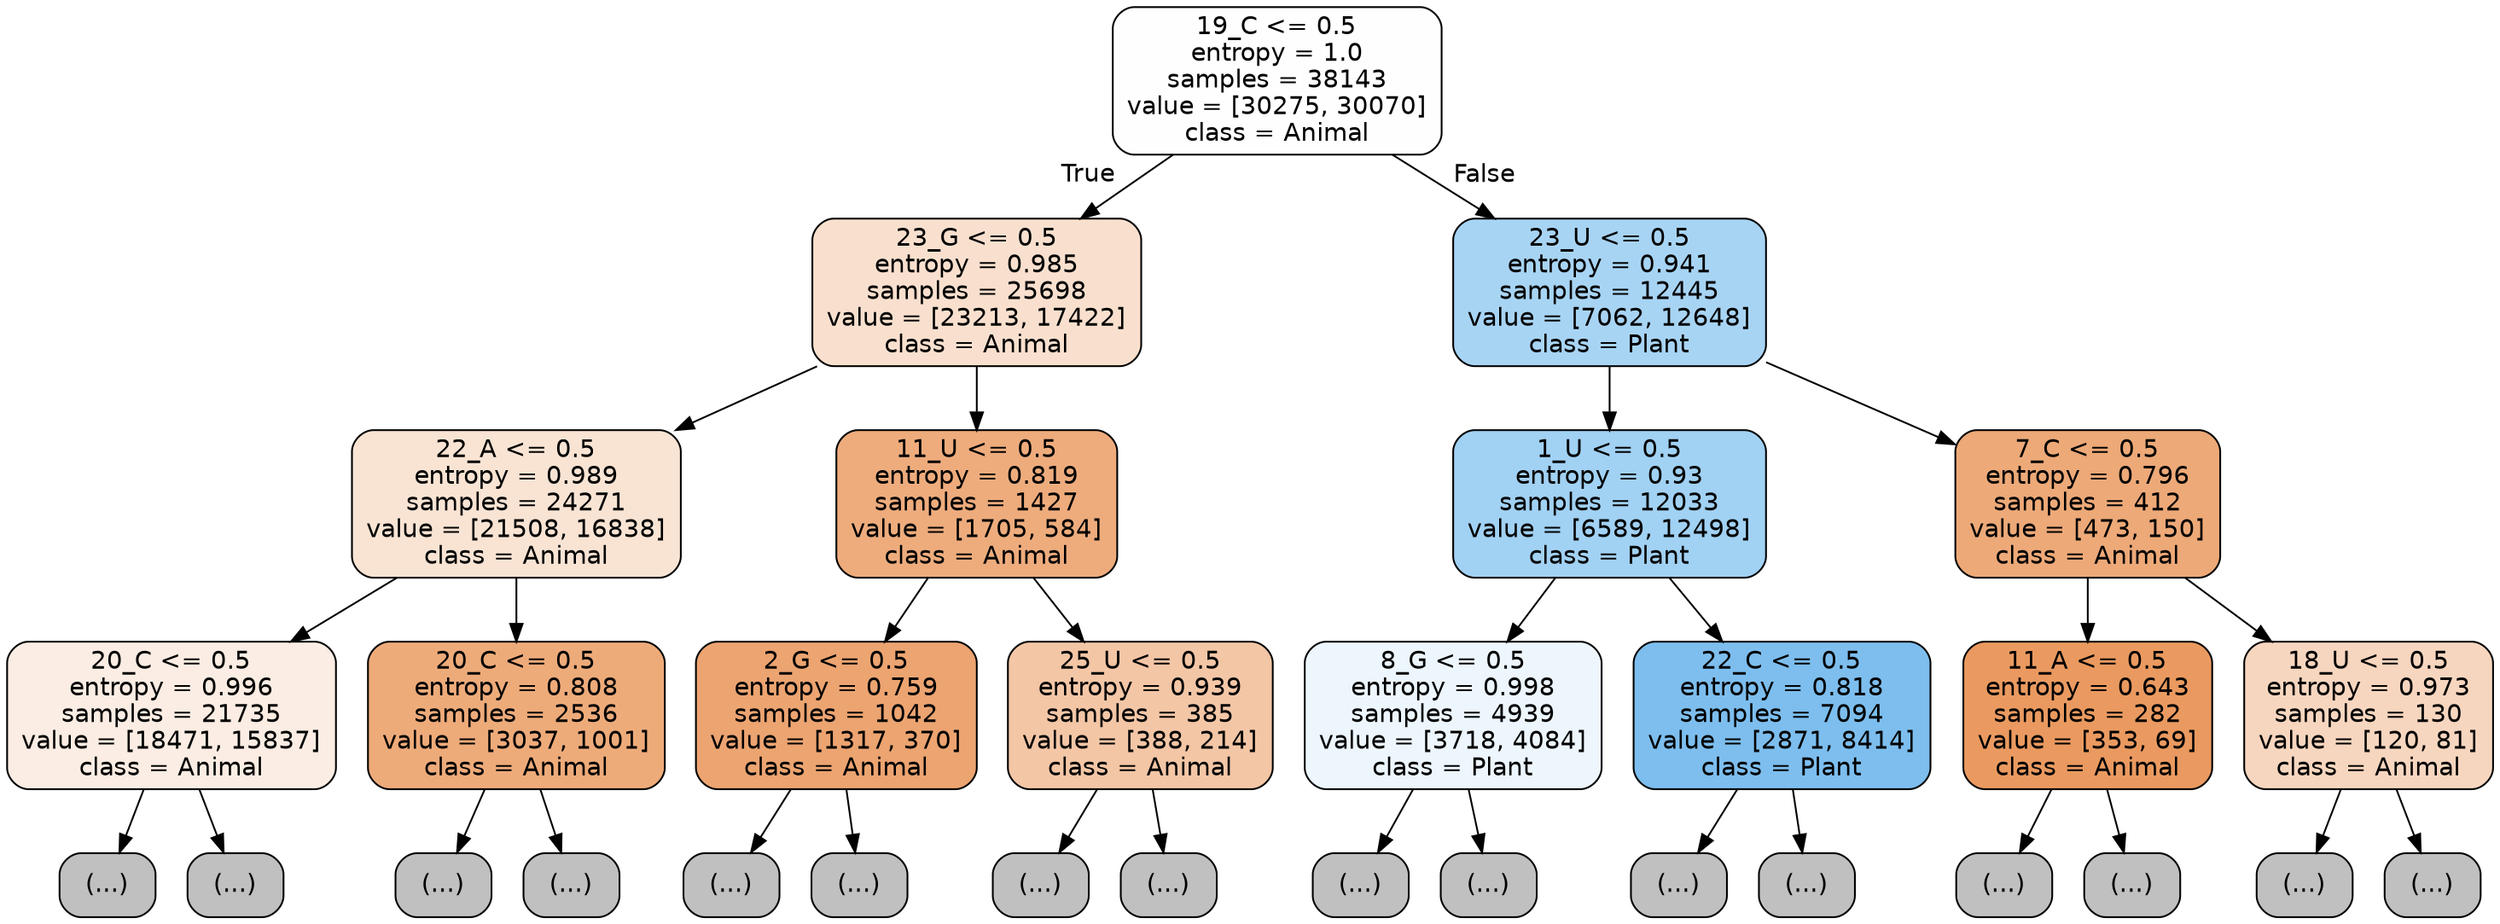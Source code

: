 digraph Tree {
node [shape=box, style="filled, rounded", color="black", fontname="helvetica"] ;
edge [fontname="helvetica"] ;
0 [label="19_C <= 0.5\nentropy = 1.0\nsamples = 38143\nvalue = [30275, 30070]\nclass = Animal", fillcolor="#fffefe"] ;
1 [label="23_G <= 0.5\nentropy = 0.985\nsamples = 25698\nvalue = [23213, 17422]\nclass = Animal", fillcolor="#f9e0ce"] ;
0 -> 1 [labeldistance=2.5, labelangle=45, headlabel="True"] ;
2 [label="22_A <= 0.5\nentropy = 0.989\nsamples = 24271\nvalue = [21508, 16838]\nclass = Animal", fillcolor="#f9e4d4"] ;
1 -> 2 ;
3 [label="20_C <= 0.5\nentropy = 0.996\nsamples = 21735\nvalue = [18471, 15837]\nclass = Animal", fillcolor="#fbede3"] ;
2 -> 3 ;
4 [label="(...)", fillcolor="#C0C0C0"] ;
3 -> 4 ;
8217 [label="(...)", fillcolor="#C0C0C0"] ;
3 -> 8217 ;
10804 [label="20_C <= 0.5\nentropy = 0.808\nsamples = 2536\nvalue = [3037, 1001]\nclass = Animal", fillcolor="#eeab7a"] ;
2 -> 10804 ;
10805 [label="(...)", fillcolor="#C0C0C0"] ;
10804 -> 10805 ;
11754 [label="(...)", fillcolor="#C0C0C0"] ;
10804 -> 11754 ;
12035 [label="11_U <= 0.5\nentropy = 0.819\nsamples = 1427\nvalue = [1705, 584]\nclass = Animal", fillcolor="#eeac7d"] ;
1 -> 12035 ;
12036 [label="2_G <= 0.5\nentropy = 0.759\nsamples = 1042\nvalue = [1317, 370]\nclass = Animal", fillcolor="#eca471"] ;
12035 -> 12036 ;
12037 [label="(...)", fillcolor="#C0C0C0"] ;
12036 -> 12037 ;
12370 [label="(...)", fillcolor="#C0C0C0"] ;
12036 -> 12370 ;
12473 [label="25_U <= 0.5\nentropy = 0.939\nsamples = 385\nvalue = [388, 214]\nclass = Animal", fillcolor="#f3c6a6"] ;
12035 -> 12473 ;
12474 [label="(...)", fillcolor="#C0C0C0"] ;
12473 -> 12474 ;
12649 [label="(...)", fillcolor="#C0C0C0"] ;
12473 -> 12649 ;
12662 [label="23_U <= 0.5\nentropy = 0.941\nsamples = 12445\nvalue = [7062, 12648]\nclass = Plant", fillcolor="#a8d4f4"] ;
0 -> 12662 [labeldistance=2.5, labelangle=-45, headlabel="False"] ;
12663 [label="1_U <= 0.5\nentropy = 0.93\nsamples = 12033\nvalue = [6589, 12498]\nclass = Plant", fillcolor="#a1d1f3"] ;
12662 -> 12663 ;
12664 [label="8_G <= 0.5\nentropy = 0.998\nsamples = 4939\nvalue = [3718, 4084]\nclass = Plant", fillcolor="#edf6fd"] ;
12663 -> 12664 ;
12665 [label="(...)", fillcolor="#C0C0C0"] ;
12664 -> 12665 ;
14464 [label="(...)", fillcolor="#C0C0C0"] ;
12664 -> 14464 ;
15003 [label="22_C <= 0.5\nentropy = 0.818\nsamples = 7094\nvalue = [2871, 8414]\nclass = Plant", fillcolor="#7dbeee"] ;
12663 -> 15003 ;
15004 [label="(...)", fillcolor="#C0C0C0"] ;
15003 -> 15004 ;
16549 [label="(...)", fillcolor="#C0C0C0"] ;
15003 -> 16549 ;
16768 [label="7_C <= 0.5\nentropy = 0.796\nsamples = 412\nvalue = [473, 150]\nclass = Animal", fillcolor="#eda978"] ;
12662 -> 16768 ;
16769 [label="11_A <= 0.5\nentropy = 0.643\nsamples = 282\nvalue = [353, 69]\nclass = Animal", fillcolor="#ea9a60"] ;
16768 -> 16769 ;
16770 [label="(...)", fillcolor="#C0C0C0"] ;
16769 -> 16770 ;
16887 [label="(...)", fillcolor="#C0C0C0"] ;
16769 -> 16887 ;
16906 [label="18_U <= 0.5\nentropy = 0.973\nsamples = 130\nvalue = [120, 81]\nclass = Animal", fillcolor="#f7d6bf"] ;
16768 -> 16906 ;
16907 [label="(...)", fillcolor="#C0C0C0"] ;
16906 -> 16907 ;
16946 [label="(...)", fillcolor="#C0C0C0"] ;
16906 -> 16946 ;
}